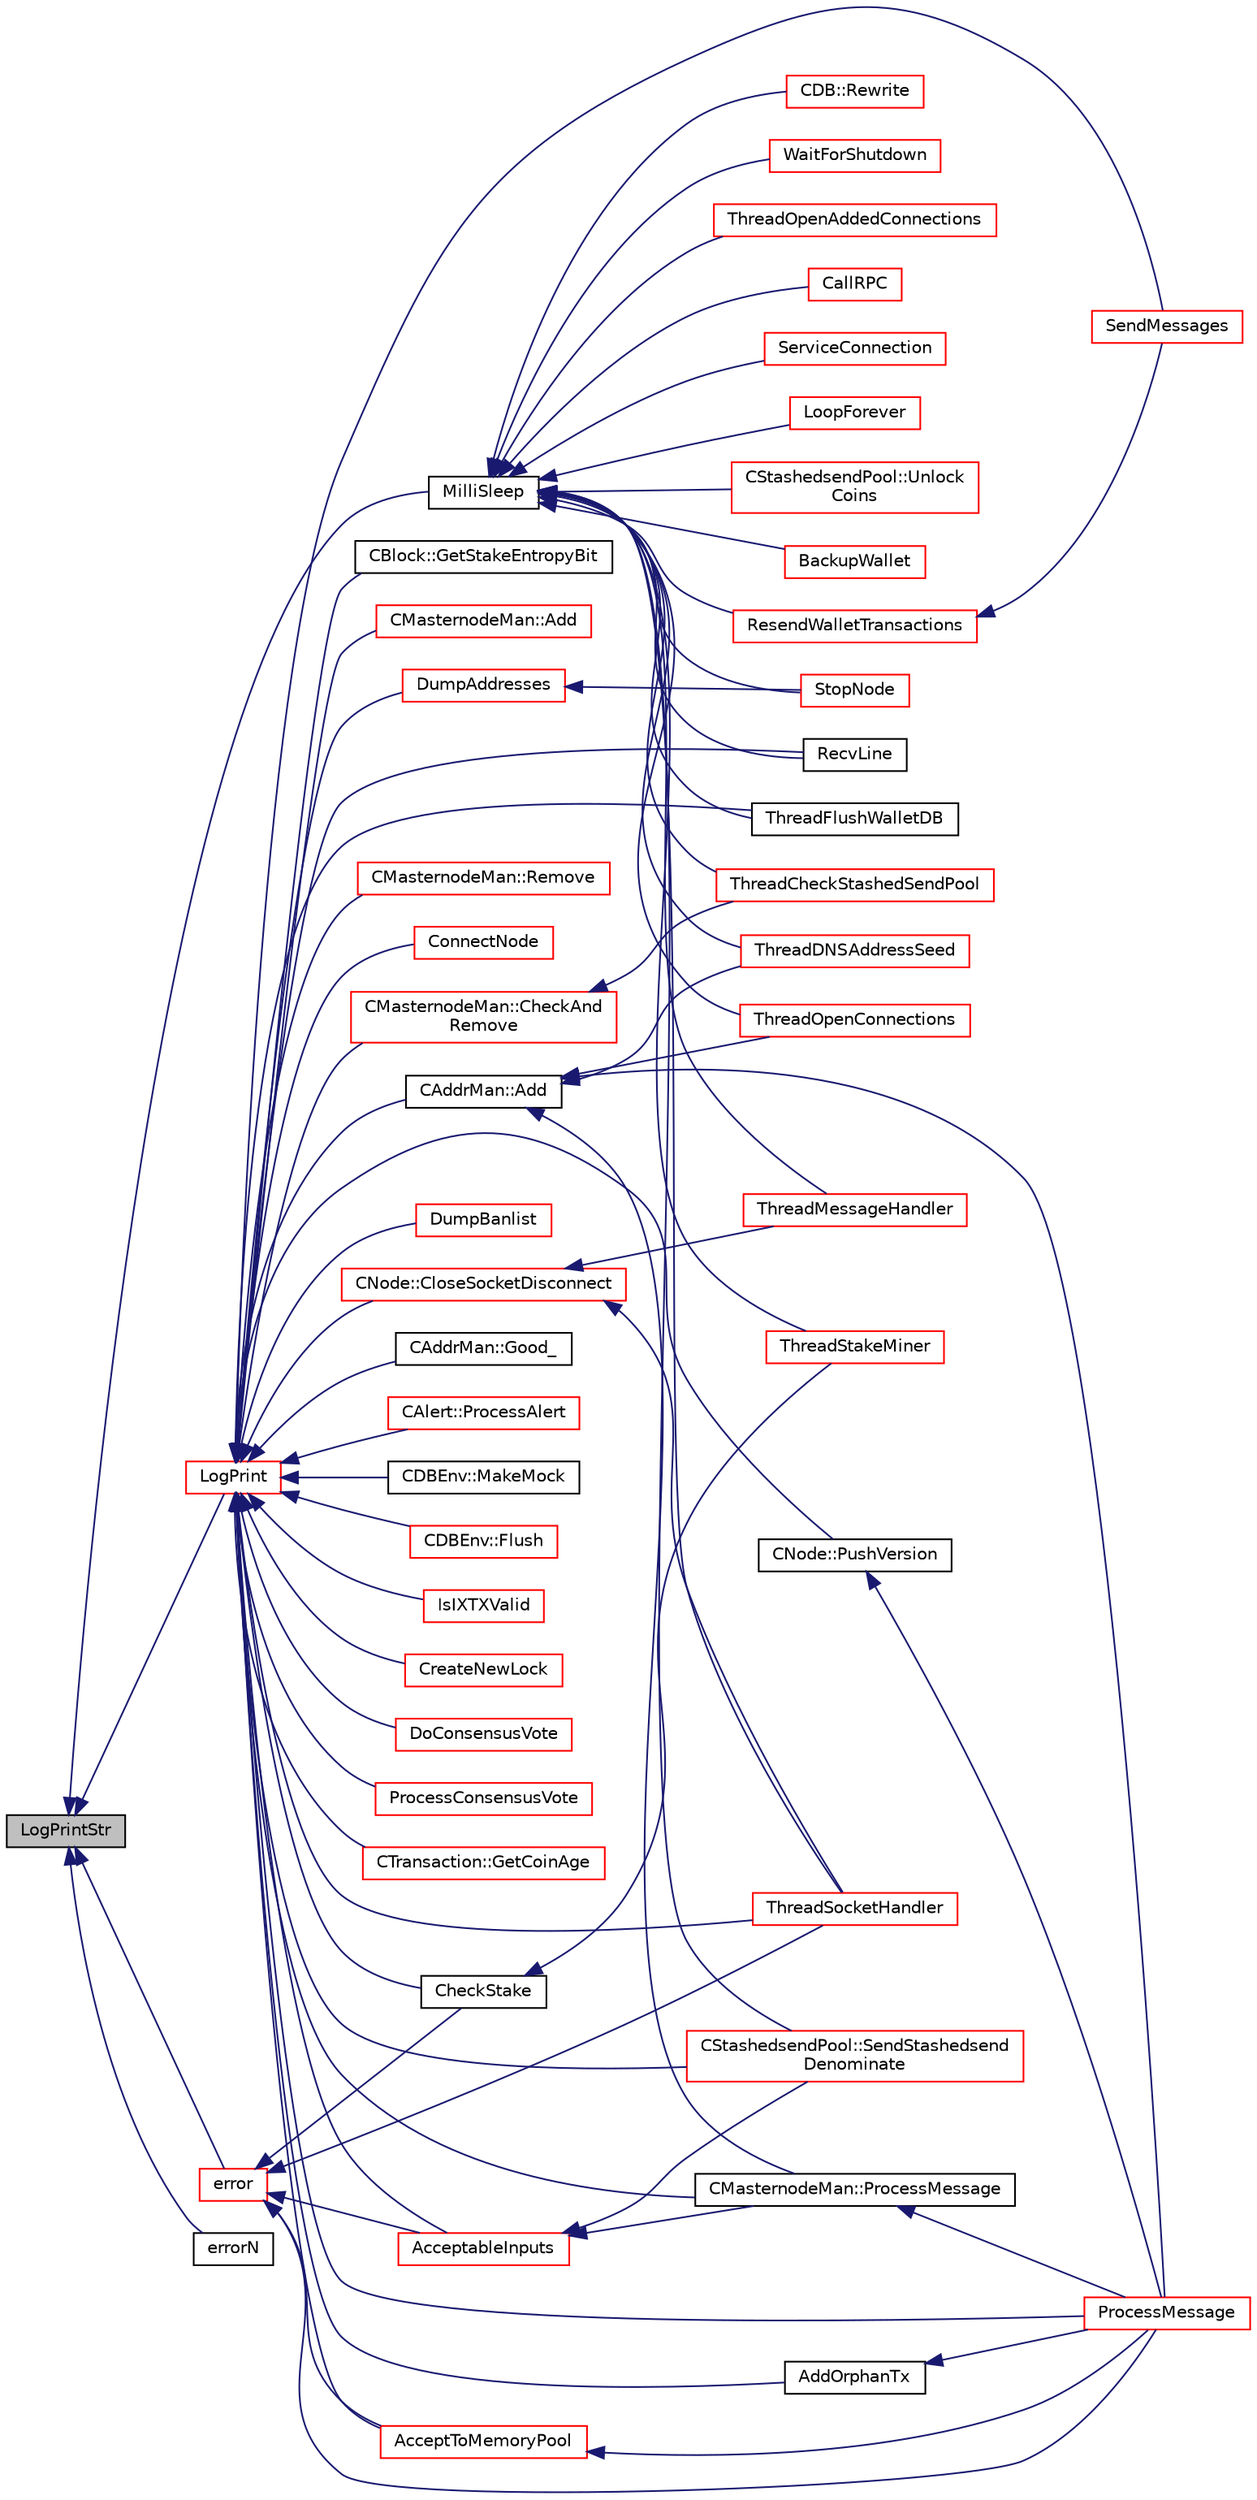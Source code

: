 digraph "LogPrintStr"
{
  edge [fontname="Helvetica",fontsize="10",labelfontname="Helvetica",labelfontsize="10"];
  node [fontname="Helvetica",fontsize="10",shape=record];
  rankdir="LR";
  Node5538 [label="LogPrintStr",height=0.2,width=0.4,color="black", fillcolor="grey75", style="filled", fontcolor="black"];
  Node5538 -> Node5539 [dir="back",color="midnightblue",fontsize="10",style="solid",fontname="Helvetica"];
  Node5539 [label="MilliSleep",height=0.2,width=0.4,color="black", fillcolor="white", style="filled",URL="$d8/d3c/util_8h.html#ac635182d3e845eda4af4fa5ab31609da"];
  Node5539 -> Node5540 [dir="back",color="midnightblue",fontsize="10",style="solid",fontname="Helvetica"];
  Node5540 [label="CDB::Rewrite",height=0.2,width=0.4,color="red", fillcolor="white", style="filled",URL="$d1/d2e/class_c_d_b.html#acfb8a373edb9c4cfab780fb7578b277e"];
  Node5539 -> Node5551 [dir="back",color="midnightblue",fontsize="10",style="solid",fontname="Helvetica"];
  Node5551 [label="WaitForShutdown",height=0.2,width=0.4,color="red", fillcolor="white", style="filled",URL="$d4/d35/iond_8cpp.html#a6435fba5a749975164947d0d771223ab"];
  Node5539 -> Node5552 [dir="back",color="midnightblue",fontsize="10",style="solid",fontname="Helvetica"];
  Node5552 [label="ResendWalletTransactions",height=0.2,width=0.4,color="red", fillcolor="white", style="filled",URL="$d4/dbf/main_8h.html#aa8d5c228e24266e3dca5858adae31800",tooltip="Ask wallets to resend their transactions. "];
  Node5552 -> Node5553 [dir="back",color="midnightblue",fontsize="10",style="solid",fontname="Helvetica"];
  Node5553 [label="SendMessages",height=0.2,width=0.4,color="red", fillcolor="white", style="filled",URL="$d4/dbf/main_8h.html#a711a5bdb30c9c9bbdc83011b1cbbe2f3"];
  Node5539 -> Node5561 [dir="back",color="midnightblue",fontsize="10",style="solid",fontname="Helvetica"];
  Node5561 [label="ThreadStakeMiner",height=0.2,width=0.4,color="red", fillcolor="white", style="filled",URL="$d6/de3/miner_8cpp.html#a31faece5ef0e403969b3d3debd79b352"];
  Node5539 -> Node5562 [dir="back",color="midnightblue",fontsize="10",style="solid",fontname="Helvetica"];
  Node5562 [label="RecvLine",height=0.2,width=0.4,color="black", fillcolor="white", style="filled",URL="$dd/d84/net_8cpp.html#a1974b789f25e8ac412052f627488e0ad"];
  Node5539 -> Node5563 [dir="back",color="midnightblue",fontsize="10",style="solid",fontname="Helvetica"];
  Node5563 [label="ThreadSocketHandler",height=0.2,width=0.4,color="red", fillcolor="white", style="filled",URL="$dd/d84/net_8cpp.html#aa1111c12121e039bbd8eedb556e4514a"];
  Node5539 -> Node5577 [dir="back",color="midnightblue",fontsize="10",style="solid",fontname="Helvetica"];
  Node5577 [label="ThreadDNSAddressSeed",height=0.2,width=0.4,color="red", fillcolor="white", style="filled",URL="$dd/d84/net_8cpp.html#ab2d8883b5524ec7b80d3b9535e73a3ed"];
  Node5539 -> Node5578 [dir="back",color="midnightblue",fontsize="10",style="solid",fontname="Helvetica"];
  Node5578 [label="ThreadOpenConnections",height=0.2,width=0.4,color="red", fillcolor="white", style="filled",URL="$dd/d84/net_8cpp.html#a3b4720330e61127963a43df26b80f804"];
  Node5539 -> Node5579 [dir="back",color="midnightblue",fontsize="10",style="solid",fontname="Helvetica"];
  Node5579 [label="ThreadOpenAddedConnections",height=0.2,width=0.4,color="red", fillcolor="white", style="filled",URL="$dd/d84/net_8cpp.html#a2d1ca95557ae336582b886a251e7fe94"];
  Node5539 -> Node5575 [dir="back",color="midnightblue",fontsize="10",style="solid",fontname="Helvetica"];
  Node5575 [label="ThreadMessageHandler",height=0.2,width=0.4,color="red", fillcolor="white", style="filled",URL="$dd/d84/net_8cpp.html#a379b0d3521bdd62ac296f219d70c4e30"];
  Node5539 -> Node5580 [dir="back",color="midnightblue",fontsize="10",style="solid",fontname="Helvetica"];
  Node5580 [label="StopNode",height=0.2,width=0.4,color="red", fillcolor="white", style="filled",URL="$d7/d97/net_8h.html#ac9110488f45c160d58f3c7ab7197bcea"];
  Node5539 -> Node5581 [dir="back",color="midnightblue",fontsize="10",style="solid",fontname="Helvetica"];
  Node5581 [label="CallRPC",height=0.2,width=0.4,color="red", fillcolor="white", style="filled",URL="$dd/d9e/rpcclient_8cpp.html#ae0b4394f271db49671cf894dbe94c484"];
  Node5539 -> Node5583 [dir="back",color="midnightblue",fontsize="10",style="solid",fontname="Helvetica"];
  Node5583 [label="ServiceConnection",height=0.2,width=0.4,color="red", fillcolor="white", style="filled",URL="$d6/d76/rpcserver_8cpp.html#adda5af922ba2f27c9f6219394d3c4f4c"];
  Node5539 -> Node5585 [dir="back",color="midnightblue",fontsize="10",style="solid",fontname="Helvetica"];
  Node5585 [label="LoopForever",height=0.2,width=0.4,color="red", fillcolor="white", style="filled",URL="$d8/d3c/util_8h.html#ac6be85b683de5d9b41dc3046e50d6acd"];
  Node5539 -> Node5586 [dir="back",color="midnightblue",fontsize="10",style="solid",fontname="Helvetica"];
  Node5586 [label="CStashedsendPool::Unlock\lCoins",height=0.2,width=0.4,color="red", fillcolor="white", style="filled",URL="$dd/d8a/class_c_stashedsend_pool.html#a5d4ac746830c08bbb249d34c165d1019"];
  Node5539 -> Node5590 [dir="back",color="midnightblue",fontsize="10",style="solid",fontname="Helvetica"];
  Node5590 [label="CStashedsendPool::SendStashedsend\lDenominate",height=0.2,width=0.4,color="red", fillcolor="white", style="filled",URL="$dd/d8a/class_c_stashedsend_pool.html#a6a94b951db9f47197abf79e141e8de1a",tooltip="As a client, send a transaction to a Masternode to start the denomination process. "];
  Node5539 -> Node5593 [dir="back",color="midnightblue",fontsize="10",style="solid",fontname="Helvetica"];
  Node5593 [label="ThreadCheckStashedSendPool",height=0.2,width=0.4,color="red", fillcolor="white", style="filled",URL="$d9/dbc/stashedsend_8h.html#ab583ddc86effded8432ea5387f77d883"];
  Node5539 -> Node5595 [dir="back",color="midnightblue",fontsize="10",style="solid",fontname="Helvetica"];
  Node5595 [label="ThreadFlushWalletDB",height=0.2,width=0.4,color="black", fillcolor="white", style="filled",URL="$dc/d75/walletdb_8cpp.html#a571e13707ba159c7c047875764ae5e2b"];
  Node5539 -> Node5596 [dir="back",color="midnightblue",fontsize="10",style="solid",fontname="Helvetica"];
  Node5596 [label="BackupWallet",height=0.2,width=0.4,color="red", fillcolor="white", style="filled",URL="$dc/d75/walletdb_8cpp.html#a273c3692765c732c5f724cec93e6b62f"];
  Node5538 -> Node5602 [dir="back",color="midnightblue",fontsize="10",style="solid",fontname="Helvetica"];
  Node5602 [label="LogPrint",height=0.2,width=0.4,color="red", fillcolor="white", style="filled",URL="$d8/d3c/util_8h.html#aab1f837a2366f424bdc996fdf6352171"];
  Node5602 -> Node5603 [dir="back",color="midnightblue",fontsize="10",style="solid",fontname="Helvetica"];
  Node5603 [label="CAddrMan::Good_",height=0.2,width=0.4,color="black", fillcolor="white", style="filled",URL="$d1/dc7/class_c_addr_man.html#a33ec6a4584cf4b17af821e6e35216459"];
  Node5602 -> Node5604 [dir="back",color="midnightblue",fontsize="10",style="solid",fontname="Helvetica"];
  Node5604 [label="CAddrMan::Add",height=0.2,width=0.4,color="black", fillcolor="white", style="filled",URL="$d1/dc7/class_c_addr_man.html#a03fcc7109b5f014760dc50a81f68c5ec"];
  Node5604 -> Node5567 [dir="back",color="midnightblue",fontsize="10",style="solid",fontname="Helvetica"];
  Node5567 [label="ProcessMessage",height=0.2,width=0.4,color="red", fillcolor="white", style="filled",URL="$df/d0a/main_8cpp.html#a8ba92b1a4bce3c835e887a9073d17d8e"];
  Node5604 -> Node5605 [dir="back",color="midnightblue",fontsize="10",style="solid",fontname="Helvetica"];
  Node5605 [label="CMasternodeMan::ProcessMessage",height=0.2,width=0.4,color="black", fillcolor="white", style="filled",URL="$dc/d6b/class_c_masternode_man.html#ae3e5d263cebdcd932eca49caeadce9aa"];
  Node5605 -> Node5567 [dir="back",color="midnightblue",fontsize="10",style="solid",fontname="Helvetica"];
  Node5604 -> Node5577 [dir="back",color="midnightblue",fontsize="10",style="solid",fontname="Helvetica"];
  Node5604 -> Node5578 [dir="back",color="midnightblue",fontsize="10",style="solid",fontname="Helvetica"];
  Node5602 -> Node5606 [dir="back",color="midnightblue",fontsize="10",style="solid",fontname="Helvetica"];
  Node5606 [label="CAlert::ProcessAlert",height=0.2,width=0.4,color="red", fillcolor="white", style="filled",URL="$db/dff/class_c_alert.html#af3e6b2e5d3584f58c5d7be9dbd72b4cc"];
  Node5602 -> Node5608 [dir="back",color="midnightblue",fontsize="10",style="solid",fontname="Helvetica"];
  Node5608 [label="CDBEnv::MakeMock",height=0.2,width=0.4,color="black", fillcolor="white", style="filled",URL="$d5/dd2/class_c_d_b_env.html#ab352b9f28a8329037fd942f9912797e3"];
  Node5602 -> Node5609 [dir="back",color="midnightblue",fontsize="10",style="solid",fontname="Helvetica"];
  Node5609 [label="CDBEnv::Flush",height=0.2,width=0.4,color="red", fillcolor="white", style="filled",URL="$d5/dd2/class_c_d_b_env.html#a09c5850b88919553a8db416ce288ff1a"];
  Node5602 -> Node5610 [dir="back",color="midnightblue",fontsize="10",style="solid",fontname="Helvetica"];
  Node5610 [label="IsIXTXValid",height=0.2,width=0.4,color="red", fillcolor="white", style="filled",URL="$d6/d5f/instantx_8h.html#a091b5dc50769595bb701d5f85ca475e5"];
  Node5602 -> Node5612 [dir="back",color="midnightblue",fontsize="10",style="solid",fontname="Helvetica"];
  Node5612 [label="CreateNewLock",height=0.2,width=0.4,color="red", fillcolor="white", style="filled",URL="$d6/d5f/instantx_8h.html#a3774b6dae3dfa0a6c85e3604e742150c"];
  Node5602 -> Node5630 [dir="back",color="midnightblue",fontsize="10",style="solid",fontname="Helvetica"];
  Node5630 [label="DoConsensusVote",height=0.2,width=0.4,color="red", fillcolor="white", style="filled",URL="$d6/d5f/instantx_8h.html#a0753801d6e6eb2cb230a85a6ba6fd371"];
  Node5602 -> Node5631 [dir="back",color="midnightblue",fontsize="10",style="solid",fontname="Helvetica"];
  Node5631 [label="ProcessConsensusVote",height=0.2,width=0.4,color="red", fillcolor="white", style="filled",URL="$d6/d5f/instantx_8h.html#a5d4434bfb70f64f95aa4de9286cbae94"];
  Node5602 -> Node5632 [dir="back",color="midnightblue",fontsize="10",style="solid",fontname="Helvetica"];
  Node5632 [label="AddOrphanTx",height=0.2,width=0.4,color="black", fillcolor="white", style="filled",URL="$df/d0a/main_8cpp.html#a007d6ac629647b3d8d9e2b90086e75cc"];
  Node5632 -> Node5567 [dir="back",color="midnightblue",fontsize="10",style="solid",fontname="Helvetica"];
  Node5602 -> Node5633 [dir="back",color="midnightblue",fontsize="10",style="solid",fontname="Helvetica"];
  Node5633 [label="AcceptToMemoryPool",height=0.2,width=0.4,color="red", fillcolor="white", style="filled",URL="$d4/dbf/main_8h.html#addea0e425b693b4c1be712c3ead94568",tooltip="(try to) add transaction to memory pool "];
  Node5633 -> Node5567 [dir="back",color="midnightblue",fontsize="10",style="solid",fontname="Helvetica"];
  Node5602 -> Node5678 [dir="back",color="midnightblue",fontsize="10",style="solid",fontname="Helvetica"];
  Node5678 [label="AcceptableInputs",height=0.2,width=0.4,color="red", fillcolor="white", style="filled",URL="$d4/dbf/main_8h.html#a43f9c625cc3dfd663a76ddb4d15fce58"];
  Node5678 -> Node5605 [dir="back",color="midnightblue",fontsize="10",style="solid",fontname="Helvetica"];
  Node5678 -> Node5590 [dir="back",color="midnightblue",fontsize="10",style="solid",fontname="Helvetica"];
  Node5602 -> Node5715 [dir="back",color="midnightblue",fontsize="10",style="solid",fontname="Helvetica"];
  Node5715 [label="CTransaction::GetCoinAge",height=0.2,width=0.4,color="red", fillcolor="white", style="filled",URL="$df/d43/class_c_transaction.html#a9b8a5319a7f83f13c7021715346e473f"];
  Node5602 -> Node5567 [dir="back",color="midnightblue",fontsize="10",style="solid",fontname="Helvetica"];
  Node5602 -> Node5553 [dir="back",color="midnightblue",fontsize="10",style="solid",fontname="Helvetica"];
  Node5602 -> Node5717 [dir="back",color="midnightblue",fontsize="10",style="solid",fontname="Helvetica"];
  Node5717 [label="CBlock::GetStakeEntropyBit",height=0.2,width=0.4,color="black", fillcolor="white", style="filled",URL="$d3/d51/class_c_block.html#a7a7d6c0d7acfee68e90bb536d2772e34"];
  Node5602 -> Node5718 [dir="back",color="midnightblue",fontsize="10",style="solid",fontname="Helvetica"];
  Node5718 [label="CMasternodeMan::Add",height=0.2,width=0.4,color="red", fillcolor="white", style="filled",URL="$dc/d6b/class_c_masternode_man.html#a8e648f7e96931e683b3fd6c98a4c4715"];
  Node5602 -> Node5720 [dir="back",color="midnightblue",fontsize="10",style="solid",fontname="Helvetica"];
  Node5720 [label="CMasternodeMan::CheckAnd\lRemove",height=0.2,width=0.4,color="red", fillcolor="white", style="filled",URL="$dc/d6b/class_c_masternode_man.html#a80d8c81259d9b7ae0d337c93d1291550"];
  Node5720 -> Node5593 [dir="back",color="midnightblue",fontsize="10",style="solid",fontname="Helvetica"];
  Node5602 -> Node5605 [dir="back",color="midnightblue",fontsize="10",style="solid",fontname="Helvetica"];
  Node5602 -> Node5723 [dir="back",color="midnightblue",fontsize="10",style="solid",fontname="Helvetica"];
  Node5723 [label="CMasternodeMan::Remove",height=0.2,width=0.4,color="red", fillcolor="white", style="filled",URL="$dc/d6b/class_c_masternode_man.html#aa36d42c46e914925b9cf0fa34fc712f1"];
  Node5602 -> Node5688 [dir="back",color="midnightblue",fontsize="10",style="solid",fontname="Helvetica"];
  Node5688 [label="CheckStake",height=0.2,width=0.4,color="black", fillcolor="white", style="filled",URL="$de/d13/miner_8h.html#a68be4bcfa03b86095641eac5ca996fed",tooltip="Check mined proof-of-stake block. "];
  Node5688 -> Node5561 [dir="back",color="midnightblue",fontsize="10",style="solid",fontname="Helvetica"];
  Node5602 -> Node5562 [dir="back",color="midnightblue",fontsize="10",style="solid",fontname="Helvetica"];
  Node5602 -> Node5725 [dir="back",color="midnightblue",fontsize="10",style="solid",fontname="Helvetica"];
  Node5725 [label="ConnectNode",height=0.2,width=0.4,color="red", fillcolor="white", style="filled",URL="$d7/d97/net_8h.html#ab2c1bd88322f3f689616e70be5b53ade"];
  Node5602 -> Node5731 [dir="back",color="midnightblue",fontsize="10",style="solid",fontname="Helvetica"];
  Node5731 [label="CNode::CloseSocketDisconnect",height=0.2,width=0.4,color="red", fillcolor="white", style="filled",URL="$d1/d64/class_c_node.html#a63a6091a0b0fc0987d9436e1ec708423"];
  Node5731 -> Node5563 [dir="back",color="midnightblue",fontsize="10",style="solid",fontname="Helvetica"];
  Node5731 -> Node5575 [dir="back",color="midnightblue",fontsize="10",style="solid",fontname="Helvetica"];
  Node5602 -> Node5735 [dir="back",color="midnightblue",fontsize="10",style="solid",fontname="Helvetica"];
  Node5735 [label="CNode::PushVersion",height=0.2,width=0.4,color="black", fillcolor="white", style="filled",URL="$d1/d64/class_c_node.html#a4dbfe4f6c1fd162aaa905e4bd201d536"];
  Node5735 -> Node5567 [dir="back",color="midnightblue",fontsize="10",style="solid",fontname="Helvetica"];
  Node5602 -> Node5563 [dir="back",color="midnightblue",fontsize="10",style="solid",fontname="Helvetica"];
  Node5602 -> Node5736 [dir="back",color="midnightblue",fontsize="10",style="solid",fontname="Helvetica"];
  Node5736 [label="DumpAddresses",height=0.2,width=0.4,color="red", fillcolor="white", style="filled",URL="$dd/d84/net_8cpp.html#ab8b5323f5ef61499582a5a6e53b49b6e"];
  Node5736 -> Node5580 [dir="back",color="midnightblue",fontsize="10",style="solid",fontname="Helvetica"];
  Node5602 -> Node5738 [dir="back",color="midnightblue",fontsize="10",style="solid",fontname="Helvetica"];
  Node5738 [label="DumpBanlist",height=0.2,width=0.4,color="red", fillcolor="white", style="filled",URL="$d7/d97/net_8h.html#af593c31ddb8a6d2f3c6faf63c28b5aa9"];
  Node5602 -> Node5590 [dir="back",color="midnightblue",fontsize="10",style="solid",fontname="Helvetica"];
  Node5602 -> Node5595 [dir="back",color="midnightblue",fontsize="10",style="solid",fontname="Helvetica"];
  Node5538 -> Node5884 [dir="back",color="midnightblue",fontsize="10",style="solid",fontname="Helvetica"];
  Node5884 [label="error",height=0.2,width=0.4,color="red", fillcolor="white", style="filled",URL="$d8/d3c/util_8h.html#af8985880cf4ef26df0a5aa2ffcb76662"];
  Node5884 -> Node5633 [dir="back",color="midnightblue",fontsize="10",style="solid",fontname="Helvetica"];
  Node5884 -> Node5678 [dir="back",color="midnightblue",fontsize="10",style="solid",fontname="Helvetica"];
  Node5884 -> Node5567 [dir="back",color="midnightblue",fontsize="10",style="solid",fontname="Helvetica"];
  Node5884 -> Node5688 [dir="back",color="midnightblue",fontsize="10",style="solid",fontname="Helvetica"];
  Node5884 -> Node5563 [dir="back",color="midnightblue",fontsize="10",style="solid",fontname="Helvetica"];
  Node5538 -> Node6007 [dir="back",color="midnightblue",fontsize="10",style="solid",fontname="Helvetica"];
  Node6007 [label="errorN",height=0.2,width=0.4,color="black", fillcolor="white", style="filled",URL="$d8/d3c/util_8h.html#a0ab9cb0c182a29ed6e32f30769dc9964"];
}

